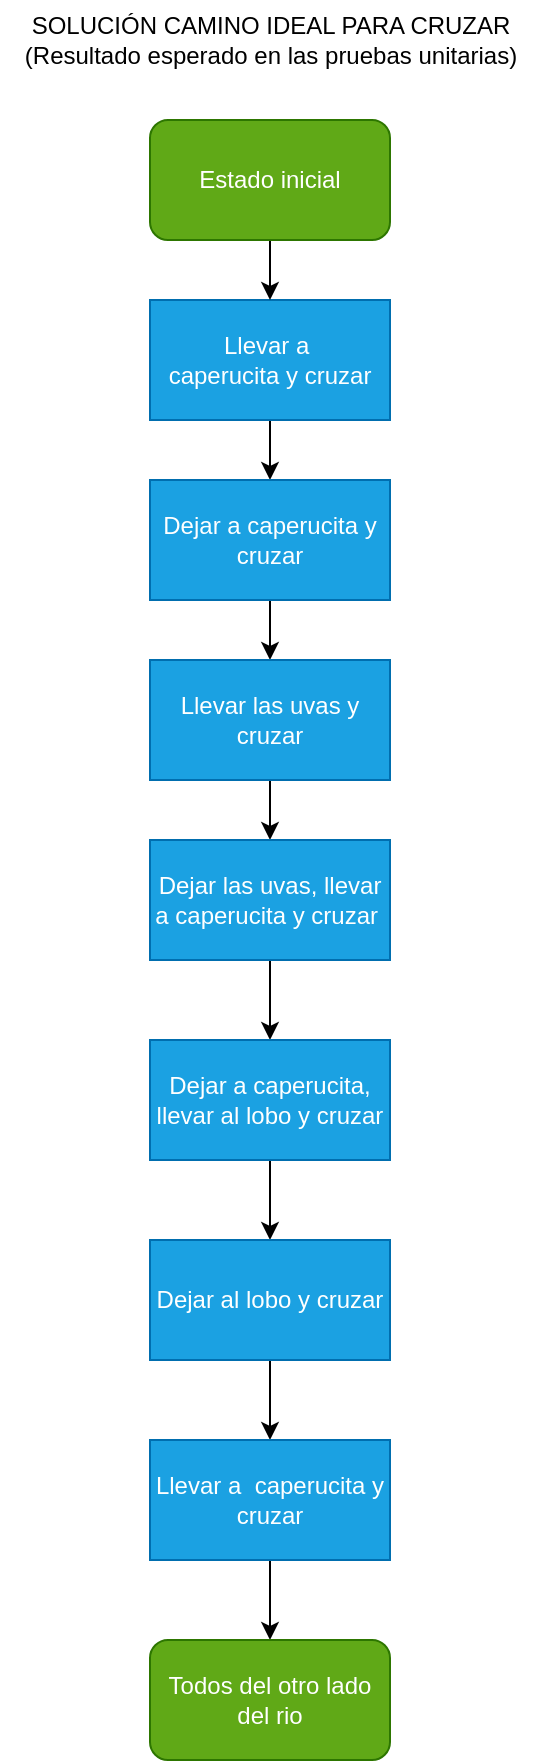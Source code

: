 <mxfile>
    <diagram name="Página-1" id="4QvCZCCntAO1TV1ZIVYA">
        <mxGraphModel dx="746" dy="576" grid="1" gridSize="10" guides="1" tooltips="1" connect="1" arrows="1" fold="1" page="1" pageScale="1" pageWidth="827" pageHeight="1169" math="0" shadow="0">
            <root>
                <mxCell id="0"/>
                <mxCell id="1" parent="0"/>
                <mxCell id="xPziyNtESEGh3sTxUE_A-16" value="" style="edgeStyle=orthogonalEdgeStyle;rounded=0;orthogonalLoop=1;jettySize=auto;html=1;" parent="1" source="xPziyNtESEGh3sTxUE_A-5" target="xPziyNtESEGh3sTxUE_A-7" edge="1">
                    <mxGeometry relative="1" as="geometry"/>
                </mxCell>
                <mxCell id="xPziyNtESEGh3sTxUE_A-5" value="Llevar a&amp;nbsp;&lt;br&gt;caperucita y cruzar" style="rounded=0;whiteSpace=wrap;html=1;fillColor=#1ba1e2;fontColor=#ffffff;strokeColor=#006EAF;" parent="1" vertex="1">
                    <mxGeometry x="354" y="210" width="120" height="60" as="geometry"/>
                </mxCell>
                <mxCell id="xPziyNtESEGh3sTxUE_A-15" value="" style="edgeStyle=orthogonalEdgeStyle;rounded=0;orthogonalLoop=1;jettySize=auto;html=1;" parent="1" source="xPziyNtESEGh3sTxUE_A-6" target="xPziyNtESEGh3sTxUE_A-5" edge="1">
                    <mxGeometry relative="1" as="geometry"/>
                </mxCell>
                <mxCell id="xPziyNtESEGh3sTxUE_A-6" value="Estado inicial" style="rounded=1;whiteSpace=wrap;html=1;fillColor=#60a917;fontColor=#ffffff;strokeColor=#2D7600;" parent="1" vertex="1">
                    <mxGeometry x="354" y="120" width="120" height="60" as="geometry"/>
                </mxCell>
                <mxCell id="xPziyNtESEGh3sTxUE_A-17" value="" style="edgeStyle=orthogonalEdgeStyle;rounded=0;orthogonalLoop=1;jettySize=auto;html=1;" parent="1" source="xPziyNtESEGh3sTxUE_A-7" target="xPziyNtESEGh3sTxUE_A-8" edge="1">
                    <mxGeometry relative="1" as="geometry"/>
                </mxCell>
                <mxCell id="xPziyNtESEGh3sTxUE_A-7" value="Dejar a caperucita y cruzar" style="rounded=0;whiteSpace=wrap;html=1;fillColor=#1ba1e2;fontColor=#ffffff;strokeColor=#006EAF;" parent="1" vertex="1">
                    <mxGeometry x="354" y="300" width="120" height="60" as="geometry"/>
                </mxCell>
                <mxCell id="xPziyNtESEGh3sTxUE_A-18" value="" style="edgeStyle=orthogonalEdgeStyle;rounded=0;orthogonalLoop=1;jettySize=auto;html=1;" parent="1" source="xPziyNtESEGh3sTxUE_A-8" target="xPziyNtESEGh3sTxUE_A-9" edge="1">
                    <mxGeometry relative="1" as="geometry"/>
                </mxCell>
                <mxCell id="xPziyNtESEGh3sTxUE_A-8" value="Llevar las uvas y cruzar" style="rounded=0;whiteSpace=wrap;html=1;fillColor=#1ba1e2;fontColor=#ffffff;strokeColor=#006EAF;" parent="1" vertex="1">
                    <mxGeometry x="354" y="390" width="120" height="60" as="geometry"/>
                </mxCell>
                <mxCell id="xPziyNtESEGh3sTxUE_A-19" value="" style="edgeStyle=orthogonalEdgeStyle;rounded=0;orthogonalLoop=1;jettySize=auto;html=1;" parent="1" source="xPziyNtESEGh3sTxUE_A-9" target="xPziyNtESEGh3sTxUE_A-10" edge="1">
                    <mxGeometry relative="1" as="geometry"/>
                </mxCell>
                <mxCell id="xPziyNtESEGh3sTxUE_A-9" value="Dejar las uvas, llevar a caperucita y cruzar&amp;nbsp;" style="rounded=0;whiteSpace=wrap;html=1;fillColor=#1ba1e2;fontColor=#ffffff;strokeColor=#006EAF;" parent="1" vertex="1">
                    <mxGeometry x="354" y="480" width="120" height="60" as="geometry"/>
                </mxCell>
                <mxCell id="xPziyNtESEGh3sTxUE_A-20" value="" style="edgeStyle=orthogonalEdgeStyle;rounded=0;orthogonalLoop=1;jettySize=auto;html=1;" parent="1" source="xPziyNtESEGh3sTxUE_A-10" target="xPziyNtESEGh3sTxUE_A-11" edge="1">
                    <mxGeometry relative="1" as="geometry"/>
                </mxCell>
                <mxCell id="xPziyNtESEGh3sTxUE_A-10" value="Dejar a caperucita, llevar al lobo y cruzar" style="rounded=0;whiteSpace=wrap;html=1;fillColor=#1ba1e2;fontColor=#ffffff;strokeColor=#006EAF;" parent="1" vertex="1">
                    <mxGeometry x="354" y="580" width="120" height="60" as="geometry"/>
                </mxCell>
                <mxCell id="xPziyNtESEGh3sTxUE_A-21" value="" style="edgeStyle=orthogonalEdgeStyle;rounded=0;orthogonalLoop=1;jettySize=auto;html=1;" parent="1" source="xPziyNtESEGh3sTxUE_A-11" target="xPziyNtESEGh3sTxUE_A-12" edge="1">
                    <mxGeometry relative="1" as="geometry"/>
                </mxCell>
                <mxCell id="xPziyNtESEGh3sTxUE_A-11" value="Dejar al lobo y cruzar" style="rounded=0;whiteSpace=wrap;html=1;fillColor=#1ba1e2;fontColor=#ffffff;strokeColor=#006EAF;" parent="1" vertex="1">
                    <mxGeometry x="354" y="680" width="120" height="60" as="geometry"/>
                </mxCell>
                <mxCell id="xPziyNtESEGh3sTxUE_A-22" value="" style="edgeStyle=orthogonalEdgeStyle;rounded=0;orthogonalLoop=1;jettySize=auto;html=1;" parent="1" source="xPziyNtESEGh3sTxUE_A-12" target="xPziyNtESEGh3sTxUE_A-14" edge="1">
                    <mxGeometry relative="1" as="geometry"/>
                </mxCell>
                <mxCell id="xPziyNtESEGh3sTxUE_A-12" value="Llevar a&amp;nbsp; caperucita y cruzar" style="rounded=0;whiteSpace=wrap;html=1;fillColor=#1ba1e2;fontColor=#ffffff;strokeColor=#006EAF;" parent="1" vertex="1">
                    <mxGeometry x="354" y="780" width="120" height="60" as="geometry"/>
                </mxCell>
                <mxCell id="xPziyNtESEGh3sTxUE_A-14" value="Todos del otro lado del rio" style="rounded=1;whiteSpace=wrap;html=1;fillColor=#60a917;fontColor=#ffffff;strokeColor=#2D7600;" parent="1" vertex="1">
                    <mxGeometry x="354" y="880" width="120" height="60" as="geometry"/>
                </mxCell>
                <mxCell id="2" value="SOLUCIÓN CAMINO IDEAL PARA CRUZAR&lt;br&gt;(Resultado esperado en las pruebas unitarias)" style="text;html=1;align=center;verticalAlign=middle;resizable=0;points=[];autosize=1;strokeColor=none;fillColor=none;" vertex="1" parent="1">
                    <mxGeometry x="279" y="60" width="270" height="40" as="geometry"/>
                </mxCell>
            </root>
        </mxGraphModel>
    </diagram>
</mxfile>